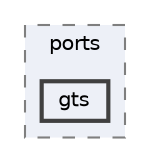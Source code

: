 digraph "external/reflect-cpp/vcpkg/ports/gts"
{
 // LATEX_PDF_SIZE
  bgcolor="transparent";
  edge [fontname=Helvetica,fontsize=10,labelfontname=Helvetica,labelfontsize=10];
  node [fontname=Helvetica,fontsize=10,shape=box,height=0.2,width=0.4];
  compound=true
  subgraph clusterdir_df60b2f324da79eef08d334ef7853e86 {
    graph [ bgcolor="#edf0f7", pencolor="grey50", label="ports", fontname=Helvetica,fontsize=10 style="filled,dashed", URL="dir_df60b2f324da79eef08d334ef7853e86.html",tooltip=""]
  dir_26b2cbd7d12c06b902150df77f56ee38 [label="gts", fillcolor="#edf0f7", color="grey25", style="filled,bold", URL="dir_26b2cbd7d12c06b902150df77f56ee38.html",tooltip=""];
  }
}
